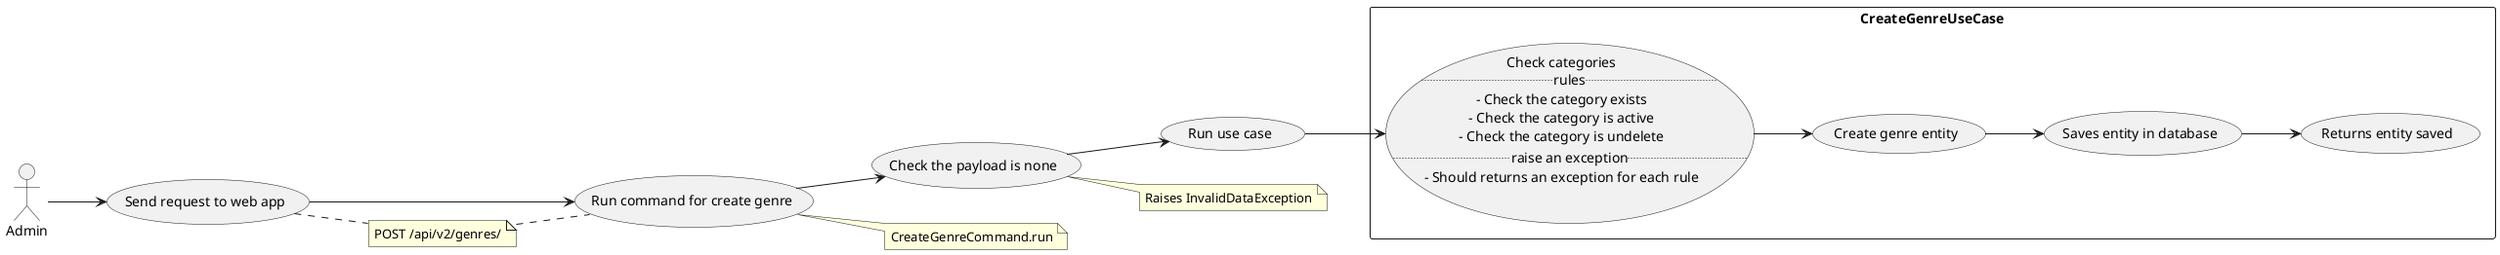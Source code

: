 @startuml

left to right direction

actor "Admin" as adm

usecase "Send request to web app" as UC0
usecase "Run command for create genre" as UC1
usecase "Check the payload is none" as UC2
usecase "Run use case" as UC3

rectangle CreateGenreUseCase {
  usecase UC4 as "Check categories
  ..rules..
  - Check the category exists
  - Check the category is active
  - Check the category is undelete
  ..raise an exception..
  - Should returns an exception for each rule
  "
  usecase "Create genre entity" as UC5
  usecase "Saves entity in database" as UC6
  usecase "Returns entity saved" as UC7
}

note "POST /api/v2/genres/" as N1
UC0 .. N1
N1 .. UC1

note "CreateGenreCommand.run" as N2
UC1 .. N2

note "Raises InvalidDataException" as N3
UC2 .. N3

adm --> UC0
UC0 --> UC1
UC1 --> UC2
UC2 --> UC3

UC3 --> UC4
UC4 --> UC5
UC5 --> UC6
UC6 --> UC7

@enduml
